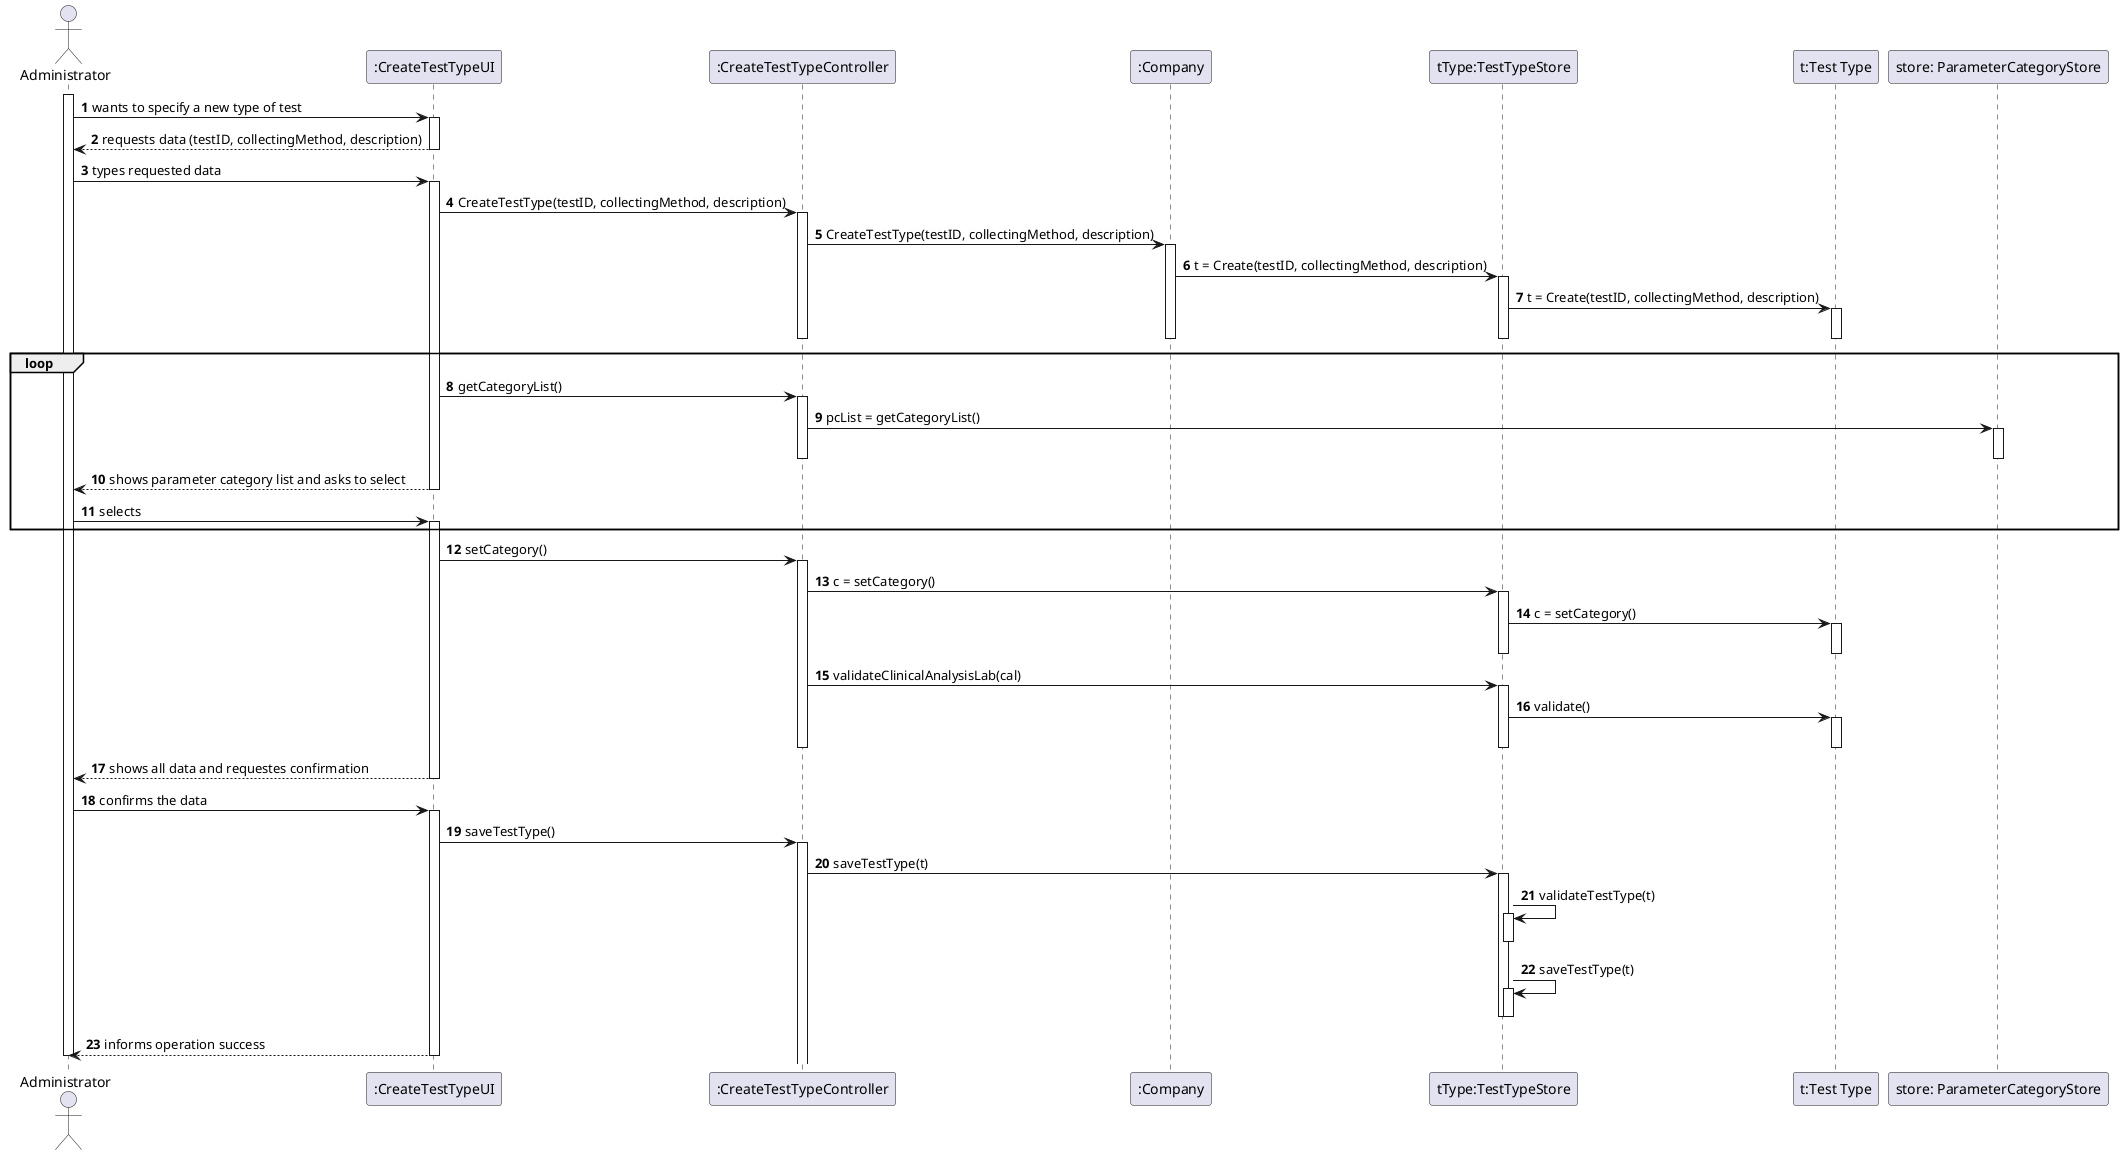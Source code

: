 @startuml
autonumber
actor Administrator as A
participant ":CreateTestTypeUI" as UI
participant ":CreateTestTypeController" as CTRL
participant ":Company" as C

participant "tType:TestTypeStore" as STO
participant "t:Test Type" as T
participant "store: ParameterCategoryStore" as CAT

activate A
A -> UI: wants to specify a new type of test
activate UI
UI --> A: requests data (testID, collectingMethod, description)
deactivate UI
A -> UI: types requested data
activate UI
UI -> CTRL: CreateTestType(testID, collectingMethod, description)
activate CTRL
CTRL -> C: CreateTestType(testID, collectingMethod, description)
activate C
C -> STO: t = Create(testID, collectingMethod, description)
activate STO
STO-> T: t = Create(testID, collectingMethod, description)
activate T
deactivate T
deactivate STO
deactivate C
deactivate CTRL

loop
UI -> CTRL: getCategoryList()
activate CTRL
CTRL -> CAT : pcList = getCategoryList()
activate CAT
deactivate CAT
deactivate CTRL
UI --> A: shows parameter category list and asks to select
deactivate UI
A -> UI: selects
activate UI
end
UI -> CTRL: setCategory()
activate CTRL
CTRL -> STO: c = setCategory()
activate STO
STO -> T: c = setCategory()
activate T
deactivate T
deactivate STO
deactivate C
CTRL -> STO: validateClinicalAnalysisLab(cal)
activate STO
STO -> T : validate()
activate T
deactivate T
deactivate STO
deactivate CTRL

UI --> A: shows all data and requestes confirmation
deactivate UI

A -> UI: confirms the data
activate UI
UI-> CTRL : saveTestType()
activate CTRL
CTRL -> STO: saveTestType(t)
activate STO
STO -> STO : validateTestType(t)
activate STO
deactivate STO
STO -> STO : saveTestType(t)
activate STO
deactivate STO
deactivate STO
UI --> A: informs operation success
deactivate UI
deactivate A


@enduml